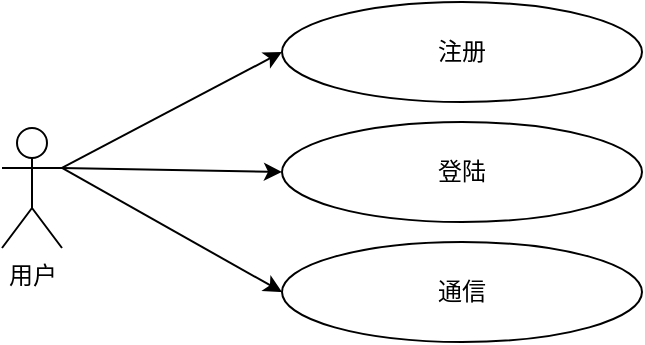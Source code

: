 <mxfile version="15.2.9" type="github">
  <diagram id="btUnBtZeVsEarqpgnvc3" name="第 1 页">
    <mxGraphModel dx="1422" dy="-1584" grid="1" gridSize="10" guides="1" tooltips="1" connect="1" arrows="1" fold="1" page="1" pageScale="1" pageWidth="827" pageHeight="1169" math="0" shadow="0">
      <root>
        <mxCell id="0" />
        <mxCell id="1" parent="0" />
        <mxCell id="itC19YVeuLYzHGUm70fu-8" style="rounded=0;orthogonalLoop=1;jettySize=auto;html=1;exitX=1;exitY=0.333;exitDx=0;exitDy=0;exitPerimeter=0;entryX=0;entryY=0.5;entryDx=0;entryDy=0;" edge="1" parent="1" source="itC19YVeuLYzHGUm70fu-11" target="itC19YVeuLYzHGUm70fu-12">
          <mxGeometry relative="1" as="geometry" />
        </mxCell>
        <mxCell id="itC19YVeuLYzHGUm70fu-9" style="rounded=0;orthogonalLoop=1;jettySize=auto;html=1;exitX=1;exitY=0.333;exitDx=0;exitDy=0;exitPerimeter=0;entryX=0;entryY=0.5;entryDx=0;entryDy=0;" edge="1" parent="1" source="itC19YVeuLYzHGUm70fu-11" target="itC19YVeuLYzHGUm70fu-13">
          <mxGeometry relative="1" as="geometry" />
        </mxCell>
        <mxCell id="itC19YVeuLYzHGUm70fu-10" style="rounded=0;orthogonalLoop=1;jettySize=auto;html=1;exitX=1;exitY=0.333;exitDx=0;exitDy=0;exitPerimeter=0;entryX=0;entryY=0.5;entryDx=0;entryDy=0;" edge="1" parent="1" source="itC19YVeuLYzHGUm70fu-11" target="itC19YVeuLYzHGUm70fu-14">
          <mxGeometry relative="1" as="geometry" />
        </mxCell>
        <mxCell id="itC19YVeuLYzHGUm70fu-11" value="用户" style="shape=umlActor;verticalLabelPosition=bottom;verticalAlign=top;html=1;outlineConnect=0;" vertex="1" parent="1">
          <mxGeometry x="110" y="2933" width="30" height="60" as="geometry" />
        </mxCell>
        <mxCell id="itC19YVeuLYzHGUm70fu-12" value="注册" style="ellipse;whiteSpace=wrap;html=1;" vertex="1" parent="1">
          <mxGeometry x="250" y="2870" width="180" height="50" as="geometry" />
        </mxCell>
        <mxCell id="itC19YVeuLYzHGUm70fu-13" value="登陆" style="ellipse;whiteSpace=wrap;html=1;" vertex="1" parent="1">
          <mxGeometry x="250" y="2930" width="180" height="50" as="geometry" />
        </mxCell>
        <mxCell id="itC19YVeuLYzHGUm70fu-14" value="通信" style="ellipse;whiteSpace=wrap;html=1;" vertex="1" parent="1">
          <mxGeometry x="250" y="2990" width="180" height="50" as="geometry" />
        </mxCell>
      </root>
    </mxGraphModel>
  </diagram>
</mxfile>
